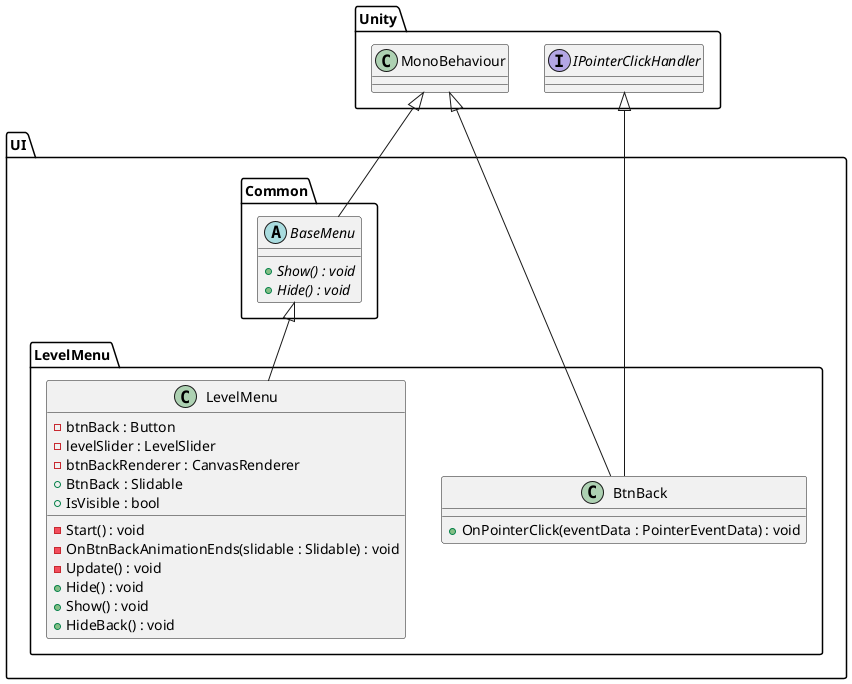 @startuml
skinparam groupInheritance 4

package Unity {
    class MonoBehaviour
    interface IPointerClickHandler
}

package UI.Common { 
    abstract class BaseMenu
    {
        + {abstract} Show() : void
        + {abstract} Hide() : void
    }
    MonoBehaviour <|-- BaseMenu
}

package UI.LevelMenu { 

    class BtnBack
    {
        + OnPointerClick(eventData : PointerEventData) : void
    }
    MonoBehaviour <|-- BtnBack
    IPointerClickHandler <|-- BtnBack

    class LevelMenu
    {
        - btnBack : Button 
        - levelSlider : LevelSlider 
        - btnBackRenderer : CanvasRenderer
        + BtnBack : Slidable
        + IsVisible : bool 
        - Start() : void
        - OnBtnBackAnimationEnds(slidable : Slidable) : void
        - Update() : void
        + Hide() : void
        + Show() : void
        + HideBack() : void
    }
    BaseMenu <|-- LevelMenu
}


@enduml